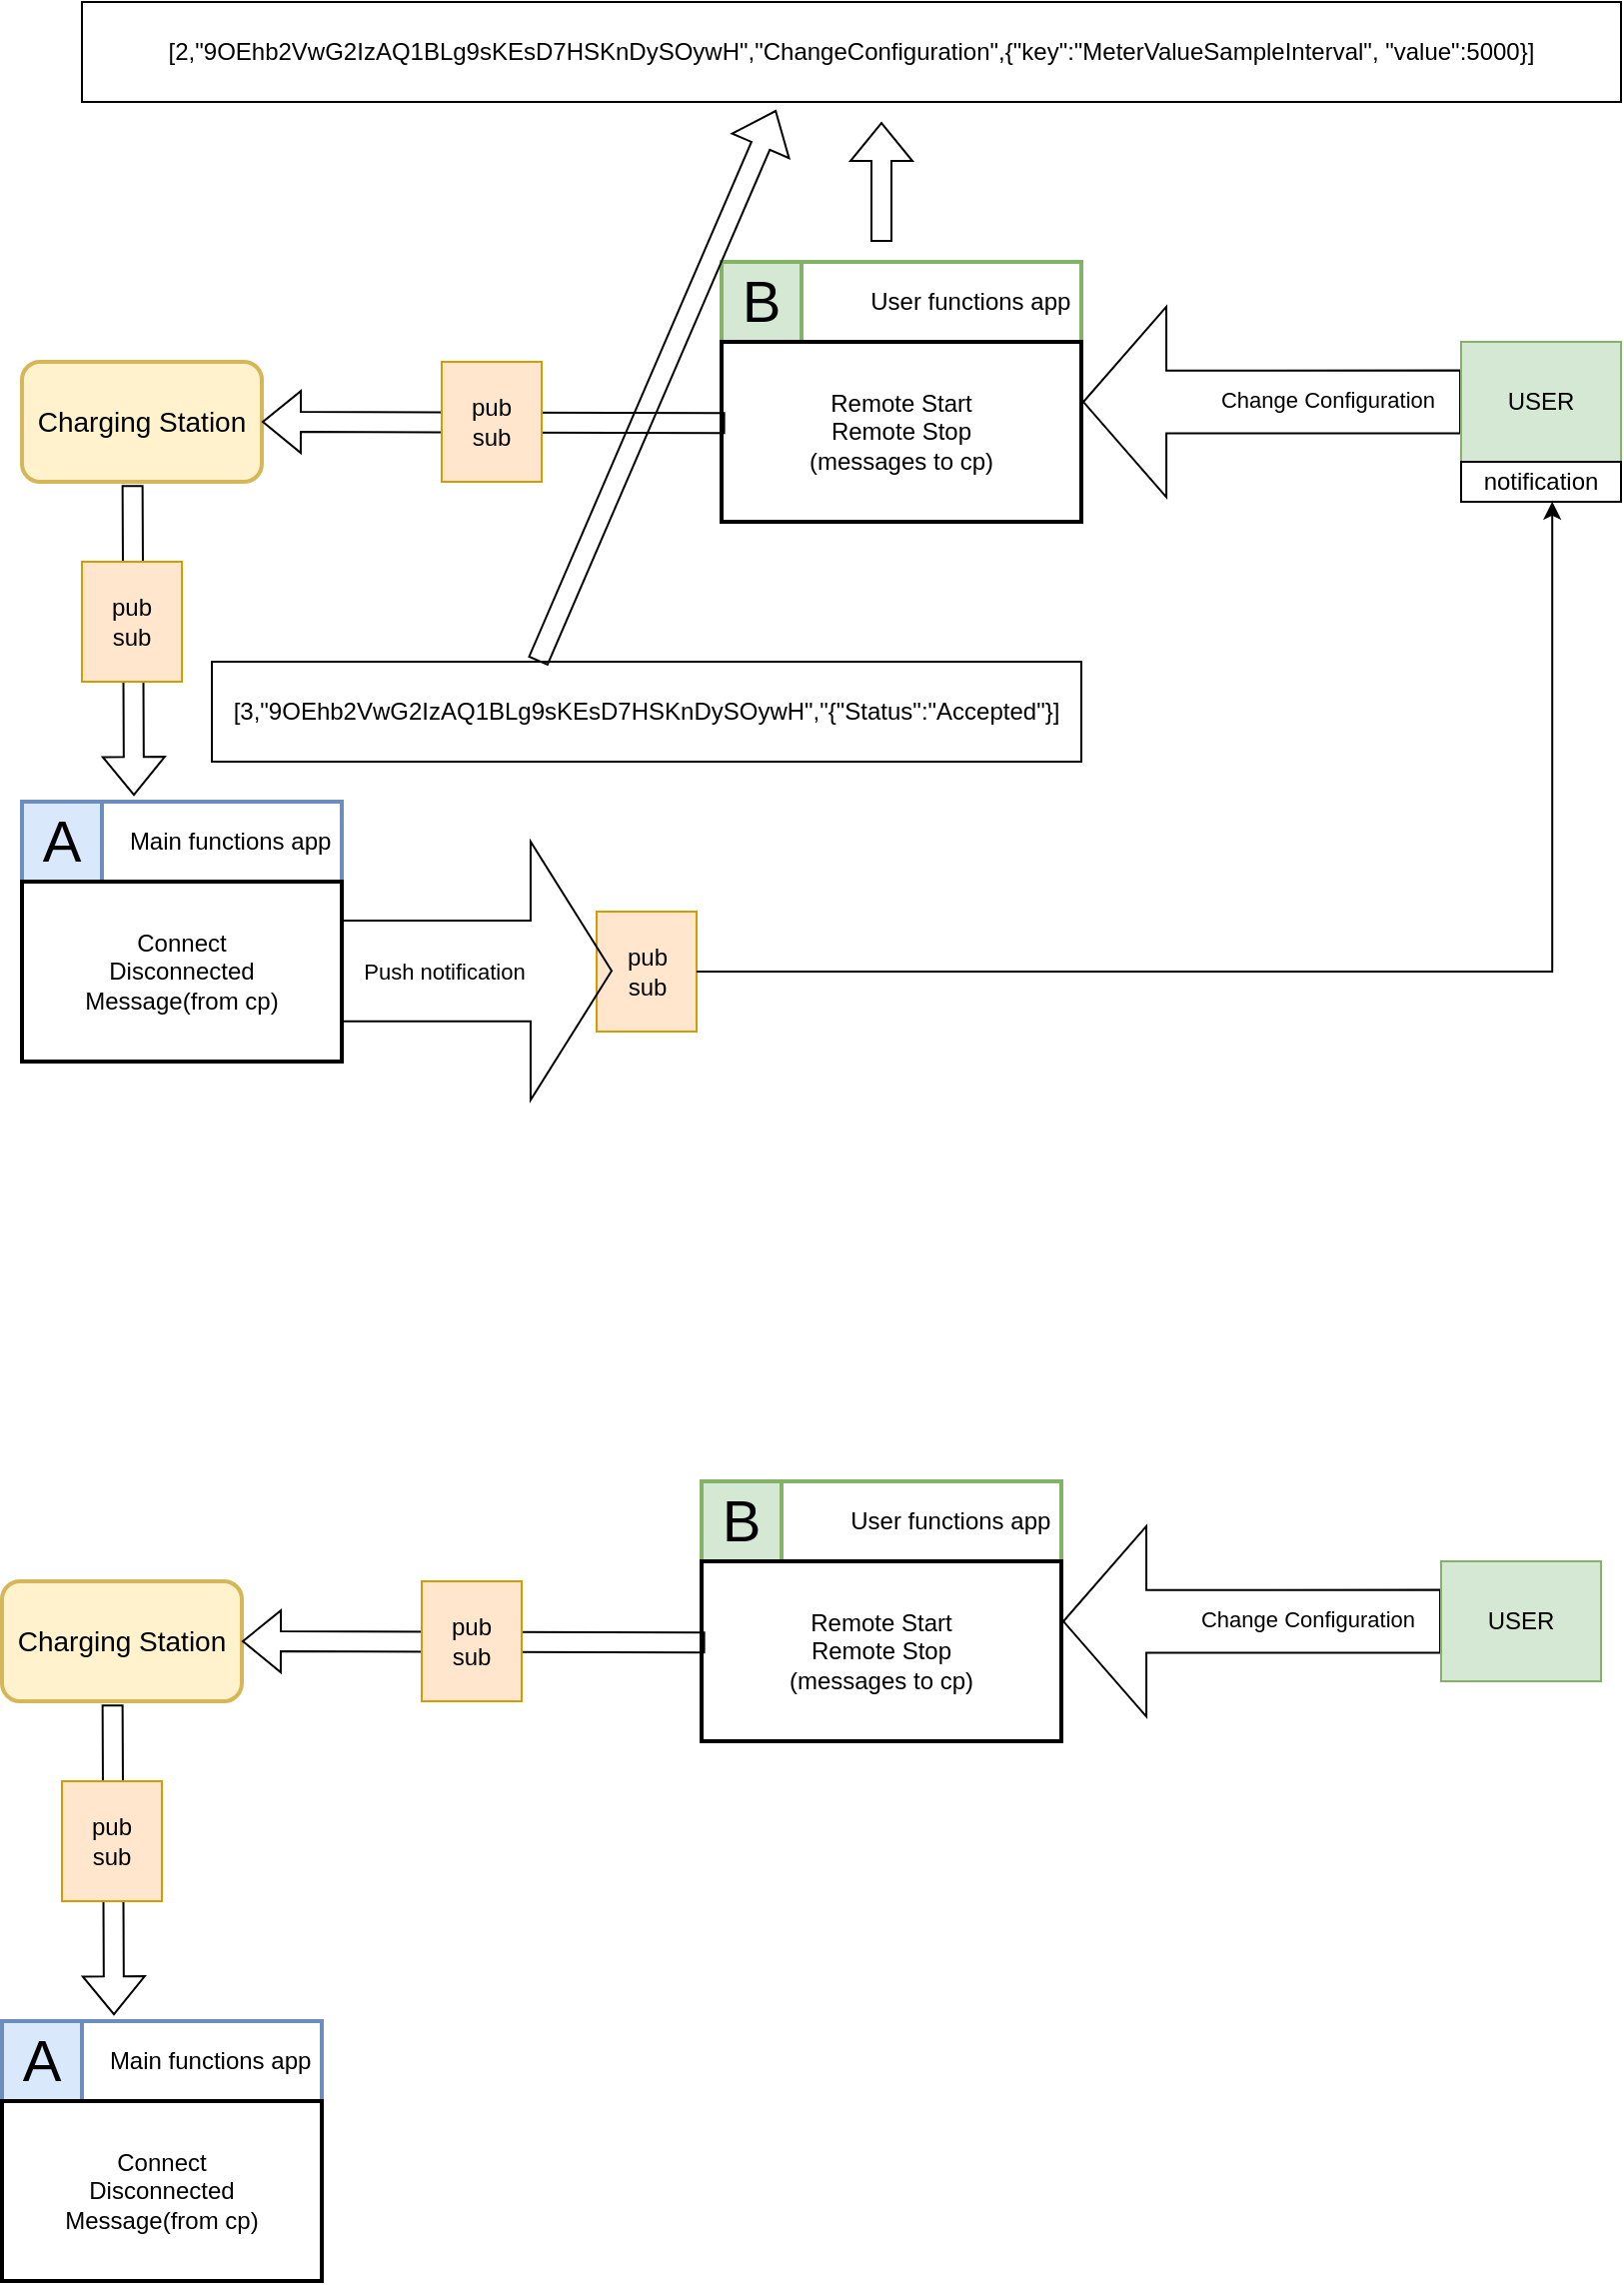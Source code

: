 <mxfile version="24.0.7" type="github">
  <diagram name="Page-1" id="BGd3c1ONRAyMUkBhoRUi">
    <mxGraphModel dx="1242" dy="782" grid="1" gridSize="10" guides="1" tooltips="1" connect="1" arrows="1" fold="1" page="1" pageScale="1" pageWidth="850" pageHeight="1100" math="0" shadow="0">
      <root>
        <mxCell id="0" />
        <mxCell id="1" parent="0" />
        <mxCell id="X2d25xHbz9F7g97-2Qyu-1" value="&lt;div&gt;User functions app&amp;nbsp; &lt;br&gt;&lt;/div&gt;" style="rounded=0;whiteSpace=wrap;html=1;align=right;strokeWidth=2;strokeColor=#82B366;" parent="1" vertex="1">
          <mxGeometry x="380" y="250" width="180" height="40" as="geometry" />
        </mxCell>
        <mxCell id="X2d25xHbz9F7g97-2Qyu-2" value="&lt;font style=&quot;font-size: 29px;&quot;&gt;B&lt;/font&gt;" style="rounded=0;whiteSpace=wrap;html=1;fillColor=#d5e8d4;strokeColor=#82B366;strokeWidth=2;" parent="1" vertex="1">
          <mxGeometry x="380" y="250" width="40" height="40" as="geometry" />
        </mxCell>
        <mxCell id="X2d25xHbz9F7g97-2Qyu-3" value="Remote Start &lt;br&gt;Remote Stop&lt;br&gt;(messages to cp)" style="rounded=0;whiteSpace=wrap;html=1;strokeWidth=2;" parent="1" vertex="1">
          <mxGeometry x="380" y="290" width="180" height="90" as="geometry" />
        </mxCell>
        <mxCell id="X2d25xHbz9F7g97-2Qyu-4" value="" style="shape=flexArrow;endArrow=classic;html=1;rounded=0;entryX=1.003;entryY=0.334;entryDx=0;entryDy=0;entryPerimeter=0;endWidth=62.857;endSize=13.5;width=31.429;" parent="1" source="X2d25xHbz9F7g97-2Qyu-6" target="X2d25xHbz9F7g97-2Qyu-3" edge="1">
          <mxGeometry width="50" height="50" relative="1" as="geometry">
            <mxPoint x="780" y="320" as="sourcePoint" />
            <mxPoint x="630" y="320" as="targetPoint" />
          </mxGeometry>
        </mxCell>
        <mxCell id="X2d25xHbz9F7g97-2Qyu-9" value="Change Configuration" style="edgeLabel;html=1;align=center;verticalAlign=middle;resizable=0;points=[];" parent="X2d25xHbz9F7g97-2Qyu-4" vertex="1" connectable="0">
          <mxGeometry x="-0.295" y="-1" relative="1" as="geometry">
            <mxPoint as="offset" />
          </mxGeometry>
        </mxCell>
        <mxCell id="X2d25xHbz9F7g97-2Qyu-5" value="" style="shape=flexArrow;endArrow=classic;html=1;rounded=0;" parent="1" target="X2d25xHbz9F7g97-2Qyu-6" edge="1">
          <mxGeometry width="50" height="50" relative="1" as="geometry">
            <mxPoint x="820" y="320" as="sourcePoint" />
            <mxPoint x="670" y="320" as="targetPoint" />
          </mxGeometry>
        </mxCell>
        <mxCell id="X2d25xHbz9F7g97-2Qyu-6" value="USER" style="rounded=0;whiteSpace=wrap;html=1;fillColor=#d5e8d4;strokeColor=#82b366;" parent="1" vertex="1">
          <mxGeometry x="750" y="290" width="80" height="60" as="geometry" />
        </mxCell>
        <mxCell id="X2d25xHbz9F7g97-2Qyu-7" value="notification" style="rounded=0;whiteSpace=wrap;html=1;" parent="1" vertex="1">
          <mxGeometry x="750" y="350" width="80" height="20" as="geometry" />
        </mxCell>
        <mxCell id="X2d25xHbz9F7g97-2Qyu-10" value="Charging Station&lt;br style=&quot;font-size: 14px;&quot;&gt;" style="rounded=1;whiteSpace=wrap;html=1;strokeWidth=2;fontSize=14;fillColor=#fff2cc;strokeColor=#d6b656;" parent="1" vertex="1">
          <mxGeometry x="30" y="300" width="120" height="60" as="geometry" />
        </mxCell>
        <mxCell id="X2d25xHbz9F7g97-2Qyu-14" value="" style="shape=flexArrow;endArrow=classic;html=1;rounded=0;exitX=0.01;exitY=0.451;exitDx=0;exitDy=0;exitPerimeter=0;entryX=1;entryY=0.5;entryDx=0;entryDy=0;" parent="1" source="X2d25xHbz9F7g97-2Qyu-3" target="X2d25xHbz9F7g97-2Qyu-10" edge="1">
          <mxGeometry width="50" height="50" relative="1" as="geometry">
            <mxPoint x="260.0" y="329.65" as="sourcePoint" />
            <mxPoint x="191.72" y="330.36" as="targetPoint" />
          </mxGeometry>
        </mxCell>
        <mxCell id="X2d25xHbz9F7g97-2Qyu-17" value="&lt;div&gt;Main functions app&amp;nbsp; &lt;br&gt;&lt;/div&gt;" style="rounded=0;whiteSpace=wrap;html=1;align=right;strokeWidth=2;strokeColor=#6C8EBF;" parent="1" vertex="1">
          <mxGeometry x="30" y="520" width="160" height="40" as="geometry" />
        </mxCell>
        <mxCell id="X2d25xHbz9F7g97-2Qyu-18" value="&lt;font style=&quot;font-size: 29px;&quot;&gt;A&lt;/font&gt;" style="rounded=0;whiteSpace=wrap;html=1;fillColor=#dae8fc;strokeColor=#6c8ebf;strokeWidth=2;" parent="1" vertex="1">
          <mxGeometry x="30" y="520" width="40" height="40" as="geometry" />
        </mxCell>
        <mxCell id="X2d25xHbz9F7g97-2Qyu-19" value="Connect&lt;br&gt;Disconnected&lt;br&gt;Message(from cp)" style="rounded=0;whiteSpace=wrap;html=1;strokeWidth=2;" parent="1" vertex="1">
          <mxGeometry x="30" y="560" width="160" height="90" as="geometry" />
        </mxCell>
        <mxCell id="X2d25xHbz9F7g97-2Qyu-20" value="" style="shape=flexArrow;endArrow=classic;html=1;rounded=0;exitX=0.461;exitY=1.027;exitDx=0;exitDy=0;exitPerimeter=0;entryX=0.35;entryY=-0.072;entryDx=0;entryDy=0;entryPerimeter=0;" parent="1" source="X2d25xHbz9F7g97-2Qyu-10" target="X2d25xHbz9F7g97-2Qyu-17" edge="1">
          <mxGeometry width="50" height="50" relative="1" as="geometry">
            <mxPoint x="360.0" y="420" as="sourcePoint" />
            <mxPoint x="250" y="420.35" as="targetPoint" />
          </mxGeometry>
        </mxCell>
        <mxCell id="X2d25xHbz9F7g97-2Qyu-23" value="[2,&quot;9OEhb2VwG2IzAQ1BLg9sKEsD7HSKnDySOywH&quot;,&quot;ChangeConfiguration&quot;,{&quot;key&quot;:&quot;MeterValueSampleInterval&quot;, &quot;value&quot;:5000}]" style="rounded=0;whiteSpace=wrap;html=1;" parent="1" vertex="1">
          <mxGeometry x="60" y="120" width="770" height="50" as="geometry" />
        </mxCell>
        <mxCell id="X2d25xHbz9F7g97-2Qyu-24" value="" style="shape=flexArrow;endArrow=classic;html=1;rounded=0;" parent="1" edge="1">
          <mxGeometry width="50" height="50" relative="1" as="geometry">
            <mxPoint x="460" y="240" as="sourcePoint" />
            <mxPoint x="460" y="180" as="targetPoint" />
          </mxGeometry>
        </mxCell>
        <mxCell id="X2d25xHbz9F7g97-2Qyu-25" value="[3,&quot;9OEhb2VwG2IzAQ1BLg9sKEsD7HSKnDySOywH&quot;,&quot;{&quot;Status&quot;:&quot;Accepted&quot;}]" style="rounded=0;whiteSpace=wrap;html=1;" parent="1" vertex="1">
          <mxGeometry x="125" y="450" width="435" height="50" as="geometry" />
        </mxCell>
        <mxCell id="X2d25xHbz9F7g97-2Qyu-11" value="pub&lt;br&gt;sub" style="rounded=0;whiteSpace=wrap;html=1;fillColor=#ffe6cc;strokeColor=#d79b00;" parent="1" vertex="1">
          <mxGeometry x="240" y="300" width="50" height="60" as="geometry" />
        </mxCell>
        <mxCell id="X2d25xHbz9F7g97-2Qyu-28" value="pub&lt;br&gt;sub" style="rounded=0;whiteSpace=wrap;html=1;fillColor=#ffe6cc;strokeColor=#d79b00;" parent="1" vertex="1">
          <mxGeometry x="60" y="400" width="50" height="60" as="geometry" />
        </mxCell>
        <mxCell id="X2d25xHbz9F7g97-2Qyu-21" value="" style="shape=flexArrow;endArrow=classic;html=1;rounded=0;exitX=0.375;exitY=-0.002;exitDx=0;exitDy=0;exitPerimeter=0;entryX=0.451;entryY=1.081;entryDx=0;entryDy=0;entryPerimeter=0;" parent="1" source="X2d25xHbz9F7g97-2Qyu-25" target="X2d25xHbz9F7g97-2Qyu-23" edge="1">
          <mxGeometry width="50" height="50" relative="1" as="geometry">
            <mxPoint x="300" y="420" as="sourcePoint" />
            <mxPoint x="200" y="430" as="targetPoint" />
          </mxGeometry>
        </mxCell>
        <mxCell id="X2d25xHbz9F7g97-2Qyu-29" value="pub&lt;br&gt;sub" style="rounded=0;whiteSpace=wrap;html=1;fillColor=#ffe6cc;strokeColor=#d79b00;" parent="1" vertex="1">
          <mxGeometry x="317.5" y="575" width="50" height="60" as="geometry" />
        </mxCell>
        <mxCell id="X2d25xHbz9F7g97-2Qyu-30" value="" style="shape=flexArrow;endArrow=classic;html=1;rounded=0;exitX=0.461;exitY=1.027;exitDx=0;exitDy=0;exitPerimeter=0;endWidth=77.931;endSize=13.179;width=50.345;" parent="1" edge="1">
          <mxGeometry width="50" height="50" relative="1" as="geometry">
            <mxPoint x="190" y="604.66" as="sourcePoint" />
            <mxPoint x="325.5" y="604.66" as="targetPoint" />
          </mxGeometry>
        </mxCell>
        <mxCell id="X2d25xHbz9F7g97-2Qyu-31" value="Push notification" style="edgeLabel;html=1;align=center;verticalAlign=middle;resizable=0;points=[];" parent="X2d25xHbz9F7g97-2Qyu-30" vertex="1" connectable="0">
          <mxGeometry x="0.142" y="-7" relative="1" as="geometry">
            <mxPoint x="-27" y="-7" as="offset" />
          </mxGeometry>
        </mxCell>
        <mxCell id="X2d25xHbz9F7g97-2Qyu-32" style="edgeStyle=orthogonalEdgeStyle;rounded=0;orthogonalLoop=1;jettySize=auto;html=1;entryX=0.57;entryY=0.995;entryDx=0;entryDy=0;entryPerimeter=0;" parent="1" source="X2d25xHbz9F7g97-2Qyu-29" target="X2d25xHbz9F7g97-2Qyu-7" edge="1">
          <mxGeometry relative="1" as="geometry" />
        </mxCell>
        <mxCell id="5Aj65wA4L_eh3hxkMriS-1" value="&lt;div&gt;User functions app&amp;nbsp; &lt;br&gt;&lt;/div&gt;" style="rounded=0;whiteSpace=wrap;html=1;align=right;strokeWidth=2;strokeColor=#82B366;" vertex="1" parent="1">
          <mxGeometry x="370" y="860" width="180" height="40" as="geometry" />
        </mxCell>
        <mxCell id="5Aj65wA4L_eh3hxkMriS-2" value="&lt;font style=&quot;font-size: 29px;&quot;&gt;B&lt;/font&gt;" style="rounded=0;whiteSpace=wrap;html=1;fillColor=#d5e8d4;strokeColor=#82B366;strokeWidth=2;" vertex="1" parent="1">
          <mxGeometry x="370" y="860" width="40" height="40" as="geometry" />
        </mxCell>
        <mxCell id="5Aj65wA4L_eh3hxkMriS-3" value="Remote Start &lt;br&gt;Remote Stop&lt;br&gt;(messages to cp)" style="rounded=0;whiteSpace=wrap;html=1;strokeWidth=2;" vertex="1" parent="1">
          <mxGeometry x="370" y="900" width="180" height="90" as="geometry" />
        </mxCell>
        <mxCell id="5Aj65wA4L_eh3hxkMriS-4" value="" style="shape=flexArrow;endArrow=classic;html=1;rounded=0;entryX=1.003;entryY=0.334;entryDx=0;entryDy=0;entryPerimeter=0;endWidth=62.857;endSize=13.5;width=31.429;" edge="1" parent="1" source="5Aj65wA4L_eh3hxkMriS-7" target="5Aj65wA4L_eh3hxkMriS-3">
          <mxGeometry width="50" height="50" relative="1" as="geometry">
            <mxPoint x="770" y="930" as="sourcePoint" />
            <mxPoint x="620" y="930" as="targetPoint" />
          </mxGeometry>
        </mxCell>
        <mxCell id="5Aj65wA4L_eh3hxkMriS-5" value="Change Configuration" style="edgeLabel;html=1;align=center;verticalAlign=middle;resizable=0;points=[];" vertex="1" connectable="0" parent="5Aj65wA4L_eh3hxkMriS-4">
          <mxGeometry x="-0.295" y="-1" relative="1" as="geometry">
            <mxPoint as="offset" />
          </mxGeometry>
        </mxCell>
        <mxCell id="5Aj65wA4L_eh3hxkMriS-6" value="" style="shape=flexArrow;endArrow=classic;html=1;rounded=0;" edge="1" parent="1" target="5Aj65wA4L_eh3hxkMriS-7">
          <mxGeometry width="50" height="50" relative="1" as="geometry">
            <mxPoint x="810" y="930" as="sourcePoint" />
            <mxPoint x="660" y="930" as="targetPoint" />
          </mxGeometry>
        </mxCell>
        <mxCell id="5Aj65wA4L_eh3hxkMriS-7" value="USER" style="rounded=0;whiteSpace=wrap;html=1;fillColor=#d5e8d4;strokeColor=#82b366;" vertex="1" parent="1">
          <mxGeometry x="740" y="900" width="80" height="60" as="geometry" />
        </mxCell>
        <mxCell id="5Aj65wA4L_eh3hxkMriS-9" value="Charging Station&lt;br style=&quot;font-size: 14px;&quot;&gt;" style="rounded=1;whiteSpace=wrap;html=1;strokeWidth=2;fontSize=14;fillColor=#fff2cc;strokeColor=#d6b656;" vertex="1" parent="1">
          <mxGeometry x="20" y="910" width="120" height="60" as="geometry" />
        </mxCell>
        <mxCell id="5Aj65wA4L_eh3hxkMriS-10" value="" style="shape=flexArrow;endArrow=classic;html=1;rounded=0;exitX=0.01;exitY=0.451;exitDx=0;exitDy=0;exitPerimeter=0;entryX=1;entryY=0.5;entryDx=0;entryDy=0;" edge="1" parent="1" source="5Aj65wA4L_eh3hxkMriS-3" target="5Aj65wA4L_eh3hxkMriS-9">
          <mxGeometry width="50" height="50" relative="1" as="geometry">
            <mxPoint x="250.0" y="939.65" as="sourcePoint" />
            <mxPoint x="181.72" y="940.36" as="targetPoint" />
          </mxGeometry>
        </mxCell>
        <mxCell id="5Aj65wA4L_eh3hxkMriS-11" value="&lt;div&gt;Main functions app&amp;nbsp; &lt;br&gt;&lt;/div&gt;" style="rounded=0;whiteSpace=wrap;html=1;align=right;strokeWidth=2;strokeColor=#6C8EBF;" vertex="1" parent="1">
          <mxGeometry x="20" y="1130" width="160" height="40" as="geometry" />
        </mxCell>
        <mxCell id="5Aj65wA4L_eh3hxkMriS-12" value="&lt;font style=&quot;font-size: 29px;&quot;&gt;A&lt;/font&gt;" style="rounded=0;whiteSpace=wrap;html=1;fillColor=#dae8fc;strokeColor=#6c8ebf;strokeWidth=2;" vertex="1" parent="1">
          <mxGeometry x="20" y="1130" width="40" height="40" as="geometry" />
        </mxCell>
        <mxCell id="5Aj65wA4L_eh3hxkMriS-13" value="Connect&lt;br&gt;Disconnected&lt;br&gt;Message(from cp)" style="rounded=0;whiteSpace=wrap;html=1;strokeWidth=2;" vertex="1" parent="1">
          <mxGeometry x="20" y="1170" width="160" height="90" as="geometry" />
        </mxCell>
        <mxCell id="5Aj65wA4L_eh3hxkMriS-14" value="" style="shape=flexArrow;endArrow=classic;html=1;rounded=0;exitX=0.461;exitY=1.027;exitDx=0;exitDy=0;exitPerimeter=0;entryX=0.35;entryY=-0.072;entryDx=0;entryDy=0;entryPerimeter=0;" edge="1" parent="1" source="5Aj65wA4L_eh3hxkMriS-9" target="5Aj65wA4L_eh3hxkMriS-11">
          <mxGeometry width="50" height="50" relative="1" as="geometry">
            <mxPoint x="350.0" y="1030" as="sourcePoint" />
            <mxPoint x="240" y="1030.35" as="targetPoint" />
          </mxGeometry>
        </mxCell>
        <mxCell id="5Aj65wA4L_eh3hxkMriS-18" value="pub&lt;br&gt;sub" style="rounded=0;whiteSpace=wrap;html=1;fillColor=#ffe6cc;strokeColor=#d79b00;" vertex="1" parent="1">
          <mxGeometry x="230" y="910" width="50" height="60" as="geometry" />
        </mxCell>
        <mxCell id="5Aj65wA4L_eh3hxkMriS-19" value="pub&lt;br&gt;sub" style="rounded=0;whiteSpace=wrap;html=1;fillColor=#ffe6cc;strokeColor=#d79b00;" vertex="1" parent="1">
          <mxGeometry x="50" y="1010" width="50" height="60" as="geometry" />
        </mxCell>
      </root>
    </mxGraphModel>
  </diagram>
</mxfile>
